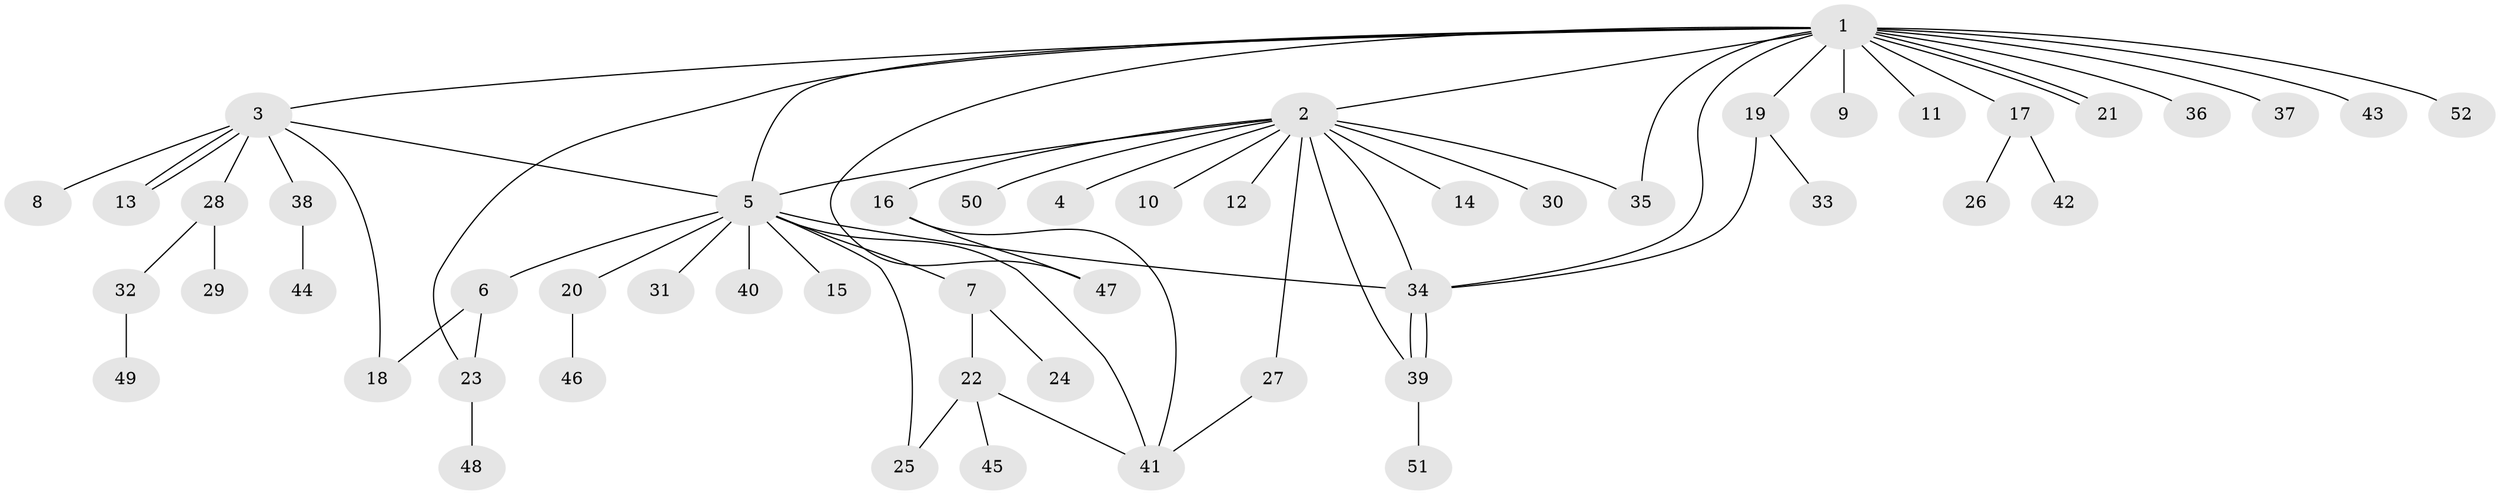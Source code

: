 // Generated by graph-tools (version 1.1) at 2025/49/03/09/25 03:49:48]
// undirected, 52 vertices, 68 edges
graph export_dot {
graph [start="1"]
  node [color=gray90,style=filled];
  1;
  2;
  3;
  4;
  5;
  6;
  7;
  8;
  9;
  10;
  11;
  12;
  13;
  14;
  15;
  16;
  17;
  18;
  19;
  20;
  21;
  22;
  23;
  24;
  25;
  26;
  27;
  28;
  29;
  30;
  31;
  32;
  33;
  34;
  35;
  36;
  37;
  38;
  39;
  40;
  41;
  42;
  43;
  44;
  45;
  46;
  47;
  48;
  49;
  50;
  51;
  52;
  1 -- 2;
  1 -- 3;
  1 -- 5;
  1 -- 9;
  1 -- 11;
  1 -- 17;
  1 -- 19;
  1 -- 21;
  1 -- 21;
  1 -- 23;
  1 -- 34;
  1 -- 35;
  1 -- 36;
  1 -- 37;
  1 -- 43;
  1 -- 47;
  1 -- 52;
  2 -- 4;
  2 -- 5;
  2 -- 10;
  2 -- 12;
  2 -- 14;
  2 -- 16;
  2 -- 27;
  2 -- 30;
  2 -- 34;
  2 -- 35;
  2 -- 39;
  2 -- 50;
  3 -- 5;
  3 -- 8;
  3 -- 13;
  3 -- 13;
  3 -- 18;
  3 -- 28;
  3 -- 38;
  5 -- 6;
  5 -- 7;
  5 -- 15;
  5 -- 20;
  5 -- 25;
  5 -- 31;
  5 -- 34;
  5 -- 40;
  5 -- 41;
  6 -- 18;
  6 -- 23;
  7 -- 22;
  7 -- 24;
  16 -- 41;
  16 -- 47;
  17 -- 26;
  17 -- 42;
  19 -- 33;
  19 -- 34;
  20 -- 46;
  22 -- 25;
  22 -- 41;
  22 -- 45;
  23 -- 48;
  27 -- 41;
  28 -- 29;
  28 -- 32;
  32 -- 49;
  34 -- 39;
  34 -- 39;
  38 -- 44;
  39 -- 51;
}
